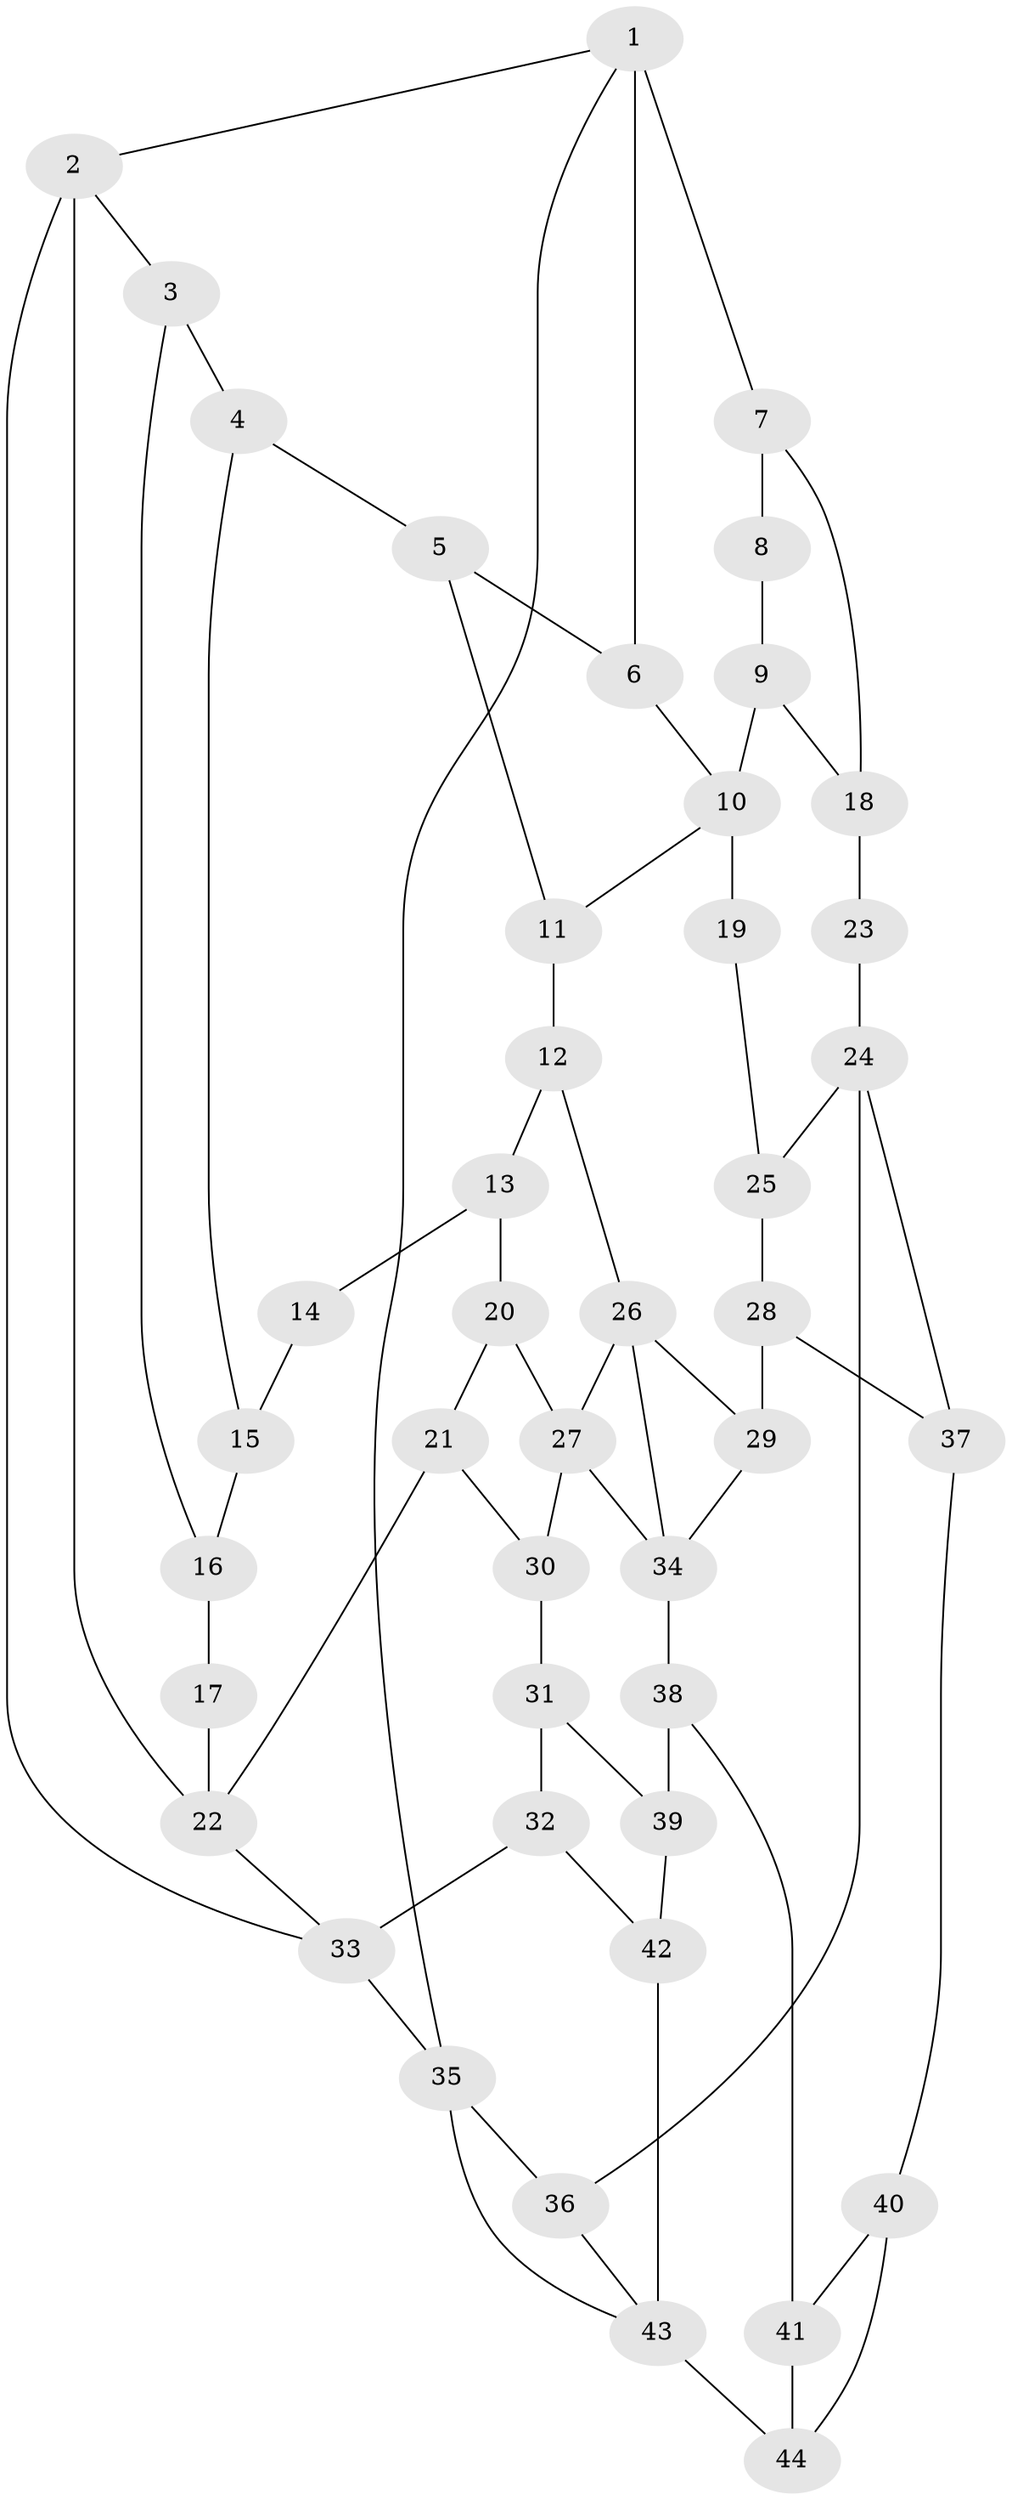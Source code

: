 // original degree distribution, {3: 0.037037037037037035, 4: 0.2037037037037037, 5: 0.5370370370370371, 6: 0.2222222222222222}
// Generated by graph-tools (version 1.1) at 2025/54/03/04/25 22:54:08]
// undirected, 44 vertices, 69 edges
graph export_dot {
  node [color=gray90,style=filled];
  1;
  2;
  3;
  4;
  5;
  6;
  7;
  8;
  9;
  10;
  11;
  12;
  13;
  14;
  15;
  16;
  17;
  18;
  19;
  20;
  21;
  22;
  23;
  24;
  25;
  26;
  27;
  28;
  29;
  30;
  31;
  32;
  33;
  34;
  35;
  36;
  37;
  38;
  39;
  40;
  41;
  42;
  43;
  44;
  1 -- 2 [weight=1.0];
  1 -- 6 [weight=1.0];
  1 -- 7 [weight=2.0];
  1 -- 35 [weight=1.0];
  2 -- 3 [weight=1.0];
  2 -- 22 [weight=2.0];
  2 -- 33 [weight=1.0];
  3 -- 4 [weight=1.0];
  3 -- 16 [weight=1.0];
  4 -- 5 [weight=1.0];
  4 -- 15 [weight=1.0];
  5 -- 6 [weight=1.0];
  5 -- 11 [weight=2.0];
  6 -- 10 [weight=1.0];
  7 -- 8 [weight=2.0];
  7 -- 18 [weight=2.0];
  8 -- 9 [weight=1.0];
  9 -- 10 [weight=2.0];
  9 -- 18 [weight=1.0];
  10 -- 11 [weight=1.0];
  10 -- 19 [weight=2.0];
  11 -- 12 [weight=2.0];
  12 -- 13 [weight=1.0];
  12 -- 26 [weight=2.0];
  13 -- 14 [weight=4.0];
  13 -- 20 [weight=1.0];
  14 -- 15 [weight=2.0];
  15 -- 16 [weight=1.0];
  16 -- 17 [weight=2.0];
  17 -- 22 [weight=2.0];
  18 -- 23 [weight=2.0];
  19 -- 25 [weight=1.0];
  20 -- 21 [weight=1.0];
  20 -- 27 [weight=1.0];
  21 -- 22 [weight=1.0];
  21 -- 30 [weight=1.0];
  22 -- 33 [weight=1.0];
  23 -- 24 [weight=2.0];
  24 -- 25 [weight=1.0];
  24 -- 36 [weight=2.0];
  24 -- 37 [weight=1.0];
  25 -- 28 [weight=1.0];
  26 -- 27 [weight=2.0];
  26 -- 29 [weight=1.0];
  26 -- 34 [weight=1.0];
  27 -- 30 [weight=1.0];
  27 -- 34 [weight=1.0];
  28 -- 29 [weight=1.0];
  28 -- 37 [weight=1.0];
  29 -- 34 [weight=1.0];
  30 -- 31 [weight=1.0];
  31 -- 32 [weight=2.0];
  31 -- 39 [weight=1.0];
  32 -- 33 [weight=2.0];
  32 -- 42 [weight=2.0];
  33 -- 35 [weight=1.0];
  34 -- 38 [weight=2.0];
  35 -- 36 [weight=1.0];
  35 -- 43 [weight=1.0];
  36 -- 43 [weight=1.0];
  37 -- 40 [weight=1.0];
  38 -- 39 [weight=2.0];
  38 -- 41 [weight=2.0];
  39 -- 42 [weight=2.0];
  40 -- 41 [weight=1.0];
  40 -- 44 [weight=2.0];
  41 -- 44 [weight=2.0];
  42 -- 43 [weight=1.0];
  43 -- 44 [weight=2.0];
}
